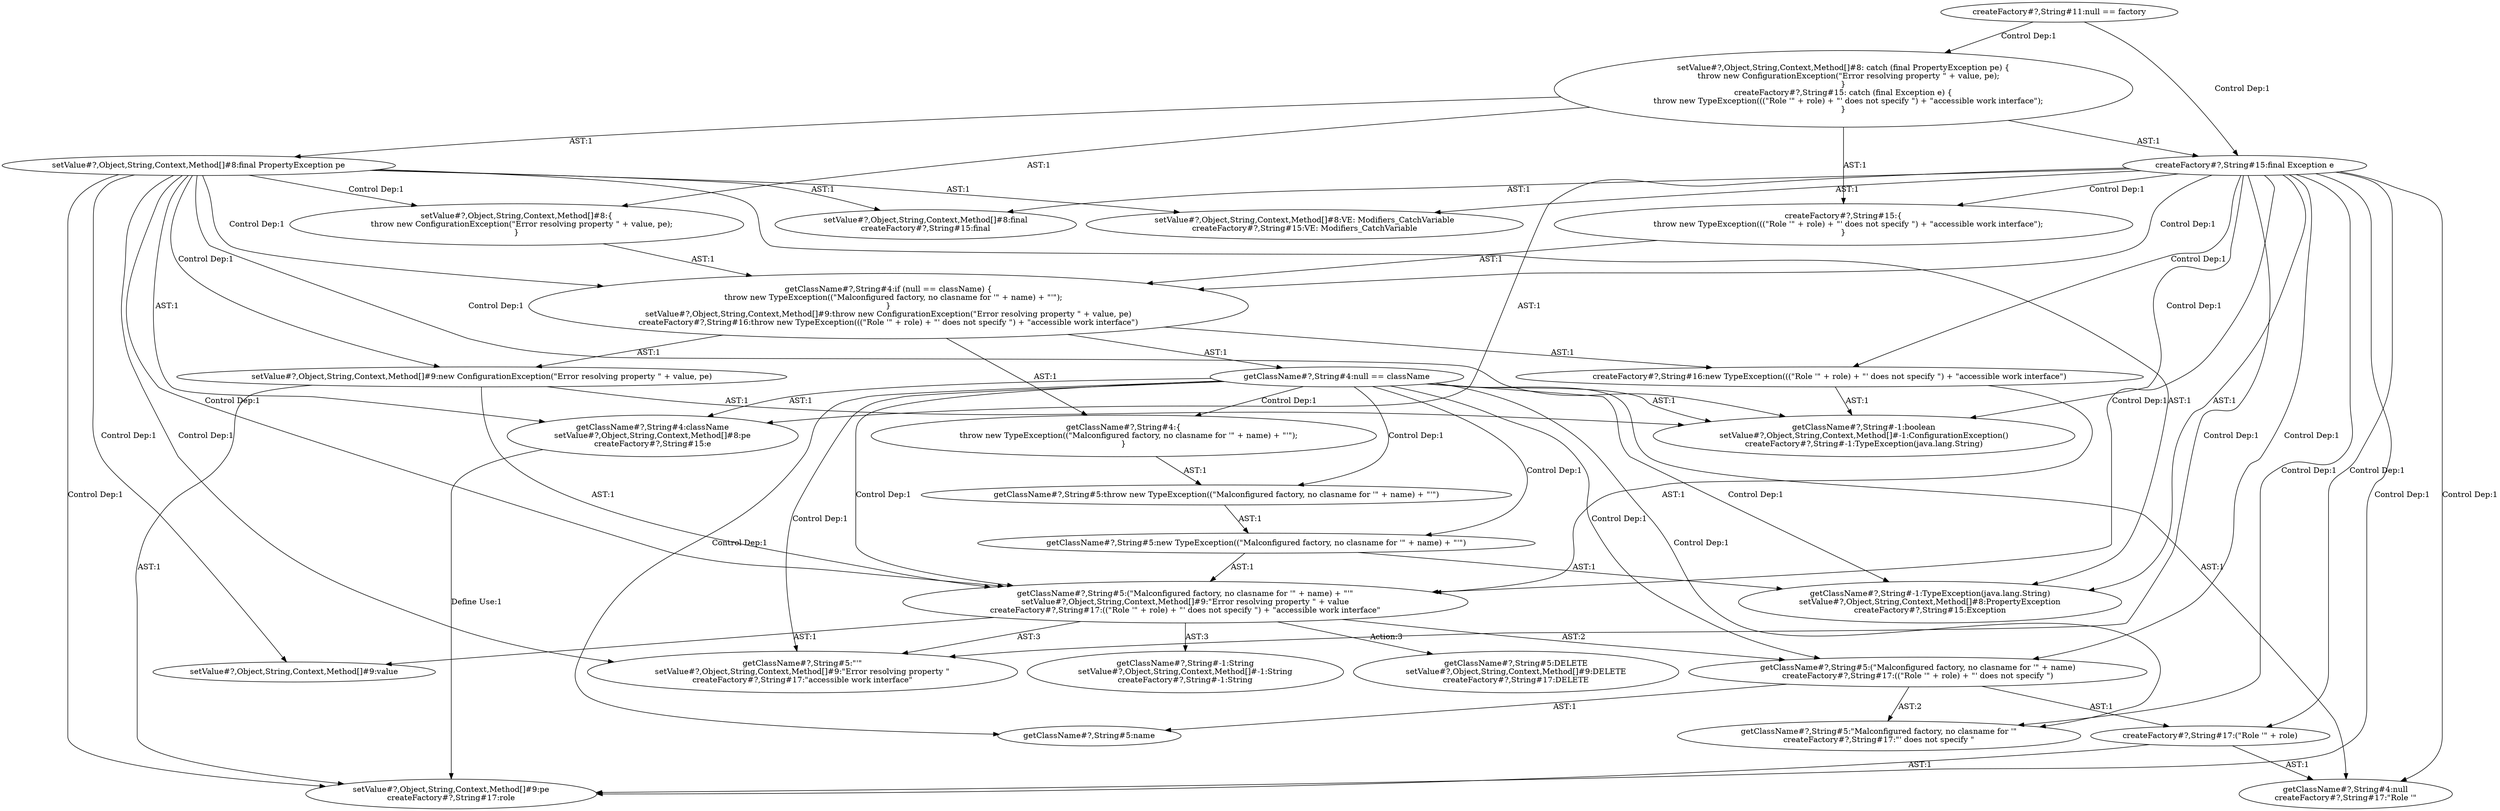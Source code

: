 digraph "Pattern" {
0 [label="getClassName#?,String#5:DELETE
setValue#?,Object,String,Context,Method[]#9:DELETE
createFactory#?,String#17:DELETE" shape=ellipse]
1 [label="getClassName#?,String#5:(\"Malconfigured factory, no clasname for '\" + name) + \"'\"
setValue#?,Object,String,Context,Method[]#9:\"Error resolving property \" + value
createFactory#?,String#17:((\"Role '\" + role) + \"' does not specify \") + \"accessible work interface\"" shape=ellipse]
2 [label="getClassName#?,String#4:null == className" shape=ellipse]
3 [label="getClassName#?,String#4:if (null == className) \{
    throw new TypeException((\"Malconfigured factory, no clasname for '\" + name) + \"'\");
\}
setValue#?,Object,String,Context,Method[]#9:throw new ConfigurationException(\"Error resolving property \" + value, pe)
createFactory#?,String#16:throw new TypeException(((\"Role '\" + role) + \"' does not specify \") + \"accessible work interface\")" shape=ellipse]
4 [label="getClassName#?,String#-1:boolean
setValue#?,Object,String,Context,Method[]#-1:ConfigurationException()
createFactory#?,String#-1:TypeException(java.lang.String)" shape=ellipse]
5 [label="getClassName#?,String#4:null
createFactory#?,String#17:\"Role '\"" shape=ellipse]
6 [label="getClassName#?,String#4:className
setValue#?,Object,String,Context,Method[]#8:pe
createFactory#?,String#15:e" shape=ellipse]
7 [label="getClassName#?,String#4:\{
    throw new TypeException((\"Malconfigured factory, no clasname for '\" + name) + \"'\");
\}" shape=ellipse]
8 [label="getClassName#?,String#5:throw new TypeException((\"Malconfigured factory, no clasname for '\" + name) + \"'\")" shape=ellipse]
9 [label="getClassName#?,String#5:new TypeException((\"Malconfigured factory, no clasname for '\" + name) + \"'\")" shape=ellipse]
10 [label="getClassName#?,String#-1:TypeException(java.lang.String)
setValue#?,Object,String,Context,Method[]#8:PropertyException
createFactory#?,String#15:Exception" shape=ellipse]
11 [label="getClassName#?,String#5:(\"Malconfigured factory, no clasname for '\" + name)
createFactory#?,String#17:((\"Role '\" + role) + \"' does not specify \")" shape=ellipse]
12 [label="getClassName#?,String#5:\"Malconfigured factory, no clasname for '\"
createFactory#?,String#17:\"' does not specify \"" shape=ellipse]
13 [label="getClassName#?,String#5:name" shape=ellipse]
14 [label="getClassName#?,String#5:\"'\"
setValue#?,Object,String,Context,Method[]#9:\"Error resolving property \"
createFactory#?,String#17:\"accessible work interface\"" shape=ellipse]
15 [label="getClassName#?,String#-1:String
setValue#?,Object,String,Context,Method[]#-1:String
createFactory#?,String#-1:String" shape=ellipse]
16 [label="setValue#?,Object,String,Context,Method[]#9:pe
createFactory#?,String#17:role" shape=ellipse]
17 [label="setValue#?,Object,String,Context,Method[]#8:final
createFactory#?,String#15:final" shape=ellipse]
18 [label="setValue#?,Object,String,Context,Method[]#8:VE: Modifiers_CatchVariable
createFactory#?,String#15:VE: Modifiers_CatchVariable" shape=ellipse]
19 [label="setValue#?,Object,String,Context,Method[]#9:value" shape=ellipse]
20 [label="setValue#?,Object,String,Context,Method[]#9:new ConfigurationException(\"Error resolving property \" + value, pe)" shape=ellipse]
21 [label="setValue#?,Object,String,Context,Method[]#8:final PropertyException pe" shape=ellipse]
22 [label="setValue#?,Object,String,Context,Method[]#8:\{
    throw new ConfigurationException(\"Error resolving property \" + value, pe);
\}" shape=ellipse]
23 [label="setValue#?,Object,String,Context,Method[]#8: catch (final PropertyException pe) \{
    throw new ConfigurationException(\"Error resolving property \" + value, pe);
\}
createFactory#?,String#15: catch (final Exception e) \{
    throw new TypeException(((\"Role '\" + role) + \"' does not specify \") + \"accessible work interface\");
\}" shape=ellipse]
24 [label="createFactory#?,String#15:\{
    throw new TypeException(((\"Role '\" + role) + \"' does not specify \") + \"accessible work interface\");
\}" shape=ellipse]
25 [label="createFactory#?,String#11:null == factory" shape=ellipse]
26 [label="createFactory#?,String#17:(\"Role '\" + role)" shape=ellipse]
27 [label="createFactory#?,String#16:new TypeException(((\"Role '\" + role) + \"' does not specify \") + \"accessible work interface\")" shape=ellipse]
28 [label="createFactory#?,String#15:final Exception e" shape=ellipse]
1 -> 0 [label="Action:3"];
1 -> 15 [label="AST:3"];
1 -> 11 [label="AST:2"];
1 -> 14 [label="AST:3"];
1 -> 19 [label="AST:1"];
2 -> 1 [label="Control Dep:1"];
2 -> 4 [label="AST:1"];
2 -> 5 [label="AST:1"];
2 -> 6 [label="AST:1"];
2 -> 7 [label="Control Dep:1"];
2 -> 8 [label="Control Dep:1"];
2 -> 9 [label="Control Dep:1"];
2 -> 10 [label="Control Dep:1"];
2 -> 11 [label="Control Dep:1"];
2 -> 12 [label="Control Dep:1"];
2 -> 13 [label="Control Dep:1"];
2 -> 14 [label="Control Dep:1"];
3 -> 2 [label="AST:1"];
3 -> 7 [label="AST:1"];
3 -> 20 [label="AST:1"];
3 -> 27 [label="AST:1"];
6 -> 16 [label="Define Use:1"];
7 -> 8 [label="AST:1"];
8 -> 9 [label="AST:1"];
9 -> 1 [label="AST:1"];
9 -> 10 [label="AST:1"];
11 -> 12 [label="AST:2"];
11 -> 13 [label="AST:1"];
11 -> 26 [label="AST:1"];
20 -> 16 [label="AST:1"];
20 -> 4 [label="AST:1"];
20 -> 1 [label="AST:1"];
21 -> 16 [label="Control Dep:1"];
21 -> 17 [label="AST:1"];
21 -> 18 [label="AST:1"];
21 -> 19 [label="Control Dep:1"];
21 -> 20 [label="Control Dep:1"];
21 -> 6 [label="AST:1"];
21 -> 10 [label="AST:1"];
21 -> 22 [label="Control Dep:1"];
21 -> 3 [label="Control Dep:1"];
21 -> 4 [label="Control Dep:1"];
21 -> 1 [label="Control Dep:1"];
21 -> 14 [label="Control Dep:1"];
22 -> 3 [label="AST:1"];
23 -> 21 [label="AST:1"];
23 -> 22 [label="AST:1"];
23 -> 24 [label="AST:1"];
23 -> 28 [label="AST:1"];
24 -> 3 [label="AST:1"];
25 -> 23 [label="Control Dep:1"];
25 -> 28 [label="Control Dep:1"];
26 -> 5 [label="AST:1"];
26 -> 16 [label="AST:1"];
27 -> 4 [label="AST:1"];
27 -> 1 [label="AST:1"];
28 -> 24 [label="Control Dep:1"];
28 -> 26 [label="Control Dep:1"];
28 -> 27 [label="Control Dep:1"];
28 -> 6 [label="AST:1"];
28 -> 10 [label="AST:1"];
28 -> 3 [label="Control Dep:1"];
28 -> 4 [label="Control Dep:1"];
28 -> 1 [label="Control Dep:1"];
28 -> 11 [label="Control Dep:1"];
28 -> 5 [label="Control Dep:1"];
28 -> 16 [label="Control Dep:1"];
28 -> 12 [label="Control Dep:1"];
28 -> 14 [label="Control Dep:1"];
28 -> 18 [label="AST:1"];
28 -> 17 [label="AST:1"];
}